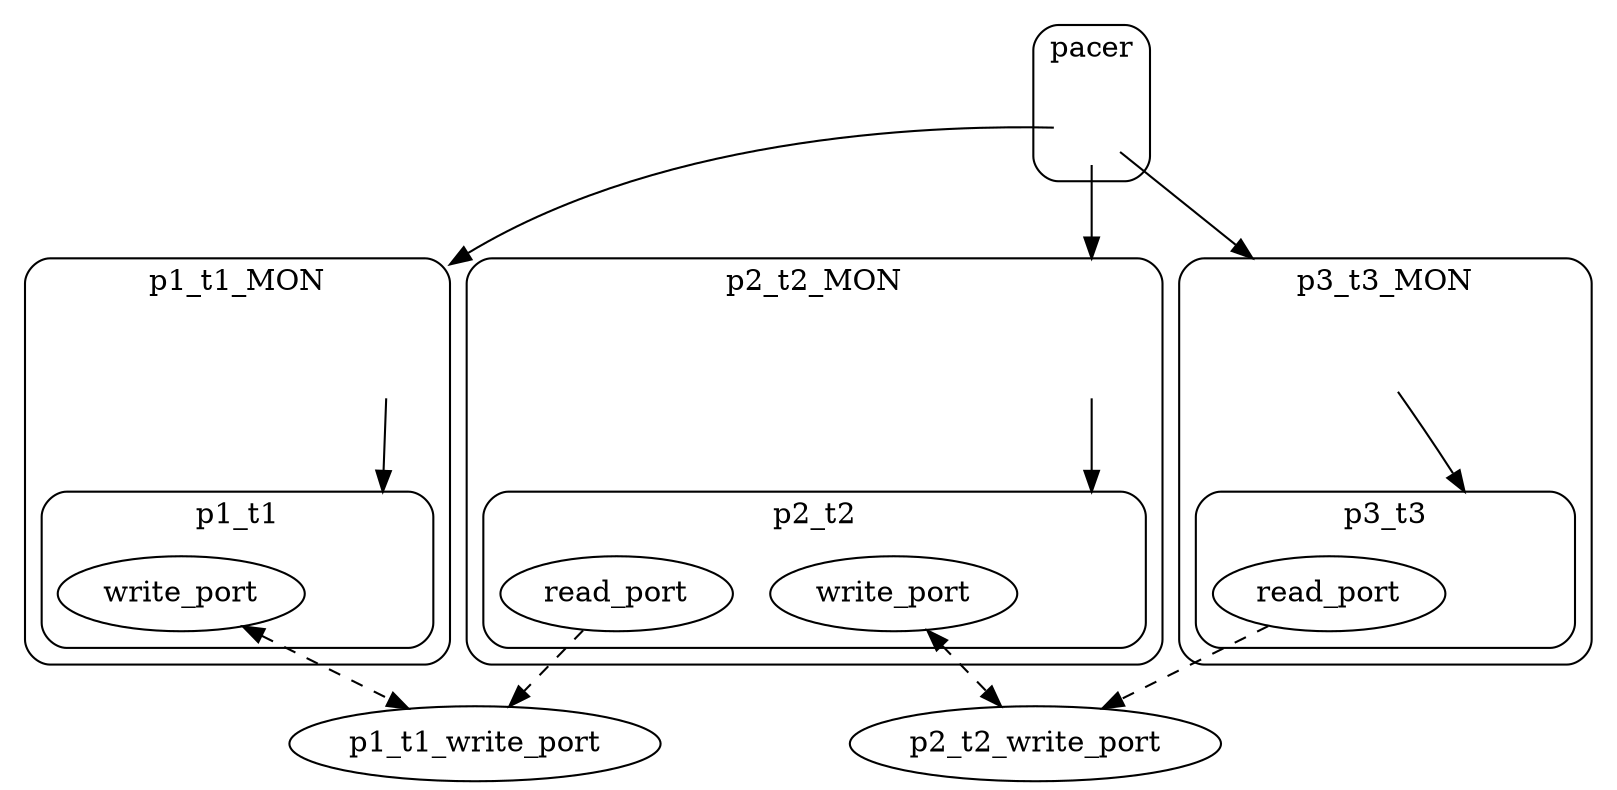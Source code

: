 digraph microkit {
  compound=true;

  // protection domains
  graph [style=rounded]
  subgraph cluster_p1_t1_MON {
    label = "p1_t1_MON";
    p1_t1_MON_INVIS [label="", style=invis, width=.5, height=.5, fixedsize=true]

    graph [style=rounded]
    subgraph cluster_p1_t1 {
      label = "p1_t1";
      p1_t1_INVIS [label="", style=invis, width=.5, height=.5, fixedsize=true]

      pd_p1_t1_write_port [label=write_port];
    }
  }

  graph [style=rounded]
  subgraph cluster_p2_t2_MON {
    label = "p2_t2_MON";
    p2_t2_MON_INVIS [label="", style=invis, width=.5, height=.5, fixedsize=true]

    graph [style=rounded]
    subgraph cluster_p2_t2 {
      label = "p2_t2";
      p2_t2_INVIS [label="", style=invis, width=.5, height=.5, fixedsize=true]

      pd_p2_t2_read_port [label=read_port];
      pd_p2_t2_write_port [label=write_port];
    }
  }

  graph [style=rounded]
  subgraph cluster_p3_t3_MON {
    label = "p3_t3_MON";
    p3_t3_MON_INVIS [label="", style=invis, width=.5, height=.5, fixedsize=true]

    graph [style=rounded]
    subgraph cluster_p3_t3 {
      label = "p3_t3";
      p3_t3_INVIS [label="", style=invis, width=.5, height=.5, fixedsize=true]

      pd_p3_t3_read_port [label=read_port];
    }
  }

  graph [style=rounded]
  subgraph cluster_pacer {
    label = "pacer";
    pacer_INVIS [label="", style=invis, width=.5, height=.5, fixedsize=true]

  }

  // memory regions
  p1_t1_write_port;

  p2_t2_write_port;

  // channels
  pacer_INVIS -> p1_t1_MON_INVIS [lhead=cluster_p1_t1_MON, minlen=2];
  p1_t1_MON_INVIS -> p1_t1_INVIS [lhead=cluster_p1_t1, minlen=2];
  pacer_INVIS -> p2_t2_MON_INVIS [lhead=cluster_p2_t2_MON, minlen=2];
  p2_t2_MON_INVIS -> p2_t2_INVIS [lhead=cluster_p2_t2, minlen=2];
  pacer_INVIS -> p3_t3_MON_INVIS [lhead=cluster_p3_t3_MON, minlen=2];
  p3_t3_MON_INVIS -> p3_t3_INVIS [lhead=cluster_p3_t3, minlen=2];

  // shared memory mappings
  pd_p1_t1_write_port -> p1_t1_write_port [dir=both, style=dashed];
  pd_p2_t2_read_port -> p1_t1_write_port [ style=dashed];
  pd_p2_t2_write_port -> p2_t2_write_port [dir=both, style=dashed];
  pd_p3_t3_read_port -> p2_t2_write_port [ style=dashed];
}